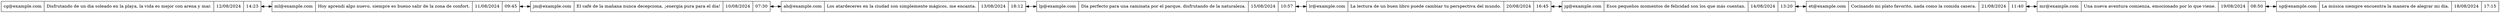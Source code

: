 digraph G {
rankdir=LR;
node [shape=record];
Nodo0 [label="{cg@example.com | Disfrutando de un día soleado en la playa, la vida es mejor con arena y mar. | 12/08/2024 | 14:23}"];
Nodo0 -> Nodo1 [dir=both];
Nodo1 [label="{ml@example.com | Hoy aprendí algo nuevo, siempre es bueno salir de la zona de confort. | 11/08/2024 | 09:45}"];
Nodo1 -> Nodo2 [dir=both];
Nodo2 [label="{jm@example.com | El café de la mañana nunca decepciona, ¡energía pura para el día! | 10/08/2024 | 07:30}"];
Nodo2 -> Nodo3 [dir=both];
Nodo3 [label="{ah@example.com | Los atardeceres en la ciudad son simplemente mágicos, me encanta. | 13/08/2024 | 18:12}"];
Nodo3 -> Nodo4 [dir=both];
Nodo4 [label="{lp@example.com | Día perfecto para una caminata por el parque, disfrutando de la naturaleza. | 15/08/2024 | 10:57}"];
Nodo4 -> Nodo5 [dir=both];
Nodo5 [label="{lr@example.com | La lectura de un buen libro puede cambiar tu perspectiva del mundo. | 20/08/2024 | 16:45}"];
Nodo5 -> Nodo6 [dir=both];
Nodo6 [label="{jg@example.com | Esos pequeños momentos de felicidad son los que más cuentan. | 14/08/2024 | 13:20}"];
Nodo6 -> Nodo7 [dir=both];
Nodo7 [label="{et@example.com | Cocinando mi plato favorito, nada como la comida casera. | 21/08/2024 | 11:40}"];
Nodo7 -> Nodo8 [dir=both];
Nodo8 [label="{mr@example.com | Una nueva aventura comienza, emocionado por lo que viene. | 19/08/2024 | 08:50}"];
Nodo8 -> Nodo9 [dir=both];
Nodo9 [label="{sg@example.com | La música siempre encuentra la manera de alegrar mi día. | 18/08/2024 | 17:15}"];
}
